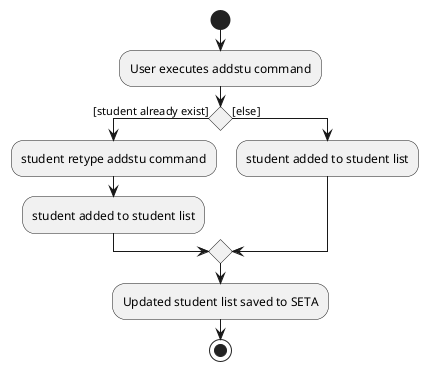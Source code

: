 @startuml
'https://plantuml.com/activity-diagram-beta

start
:User executes addstu command;
if () then ([student already exist])
  :student retype addstu command;
  :student added to student list;
else ([else])
    :student added to student list;
endif

:Updated student list saved to SETA;

stop

@enduml